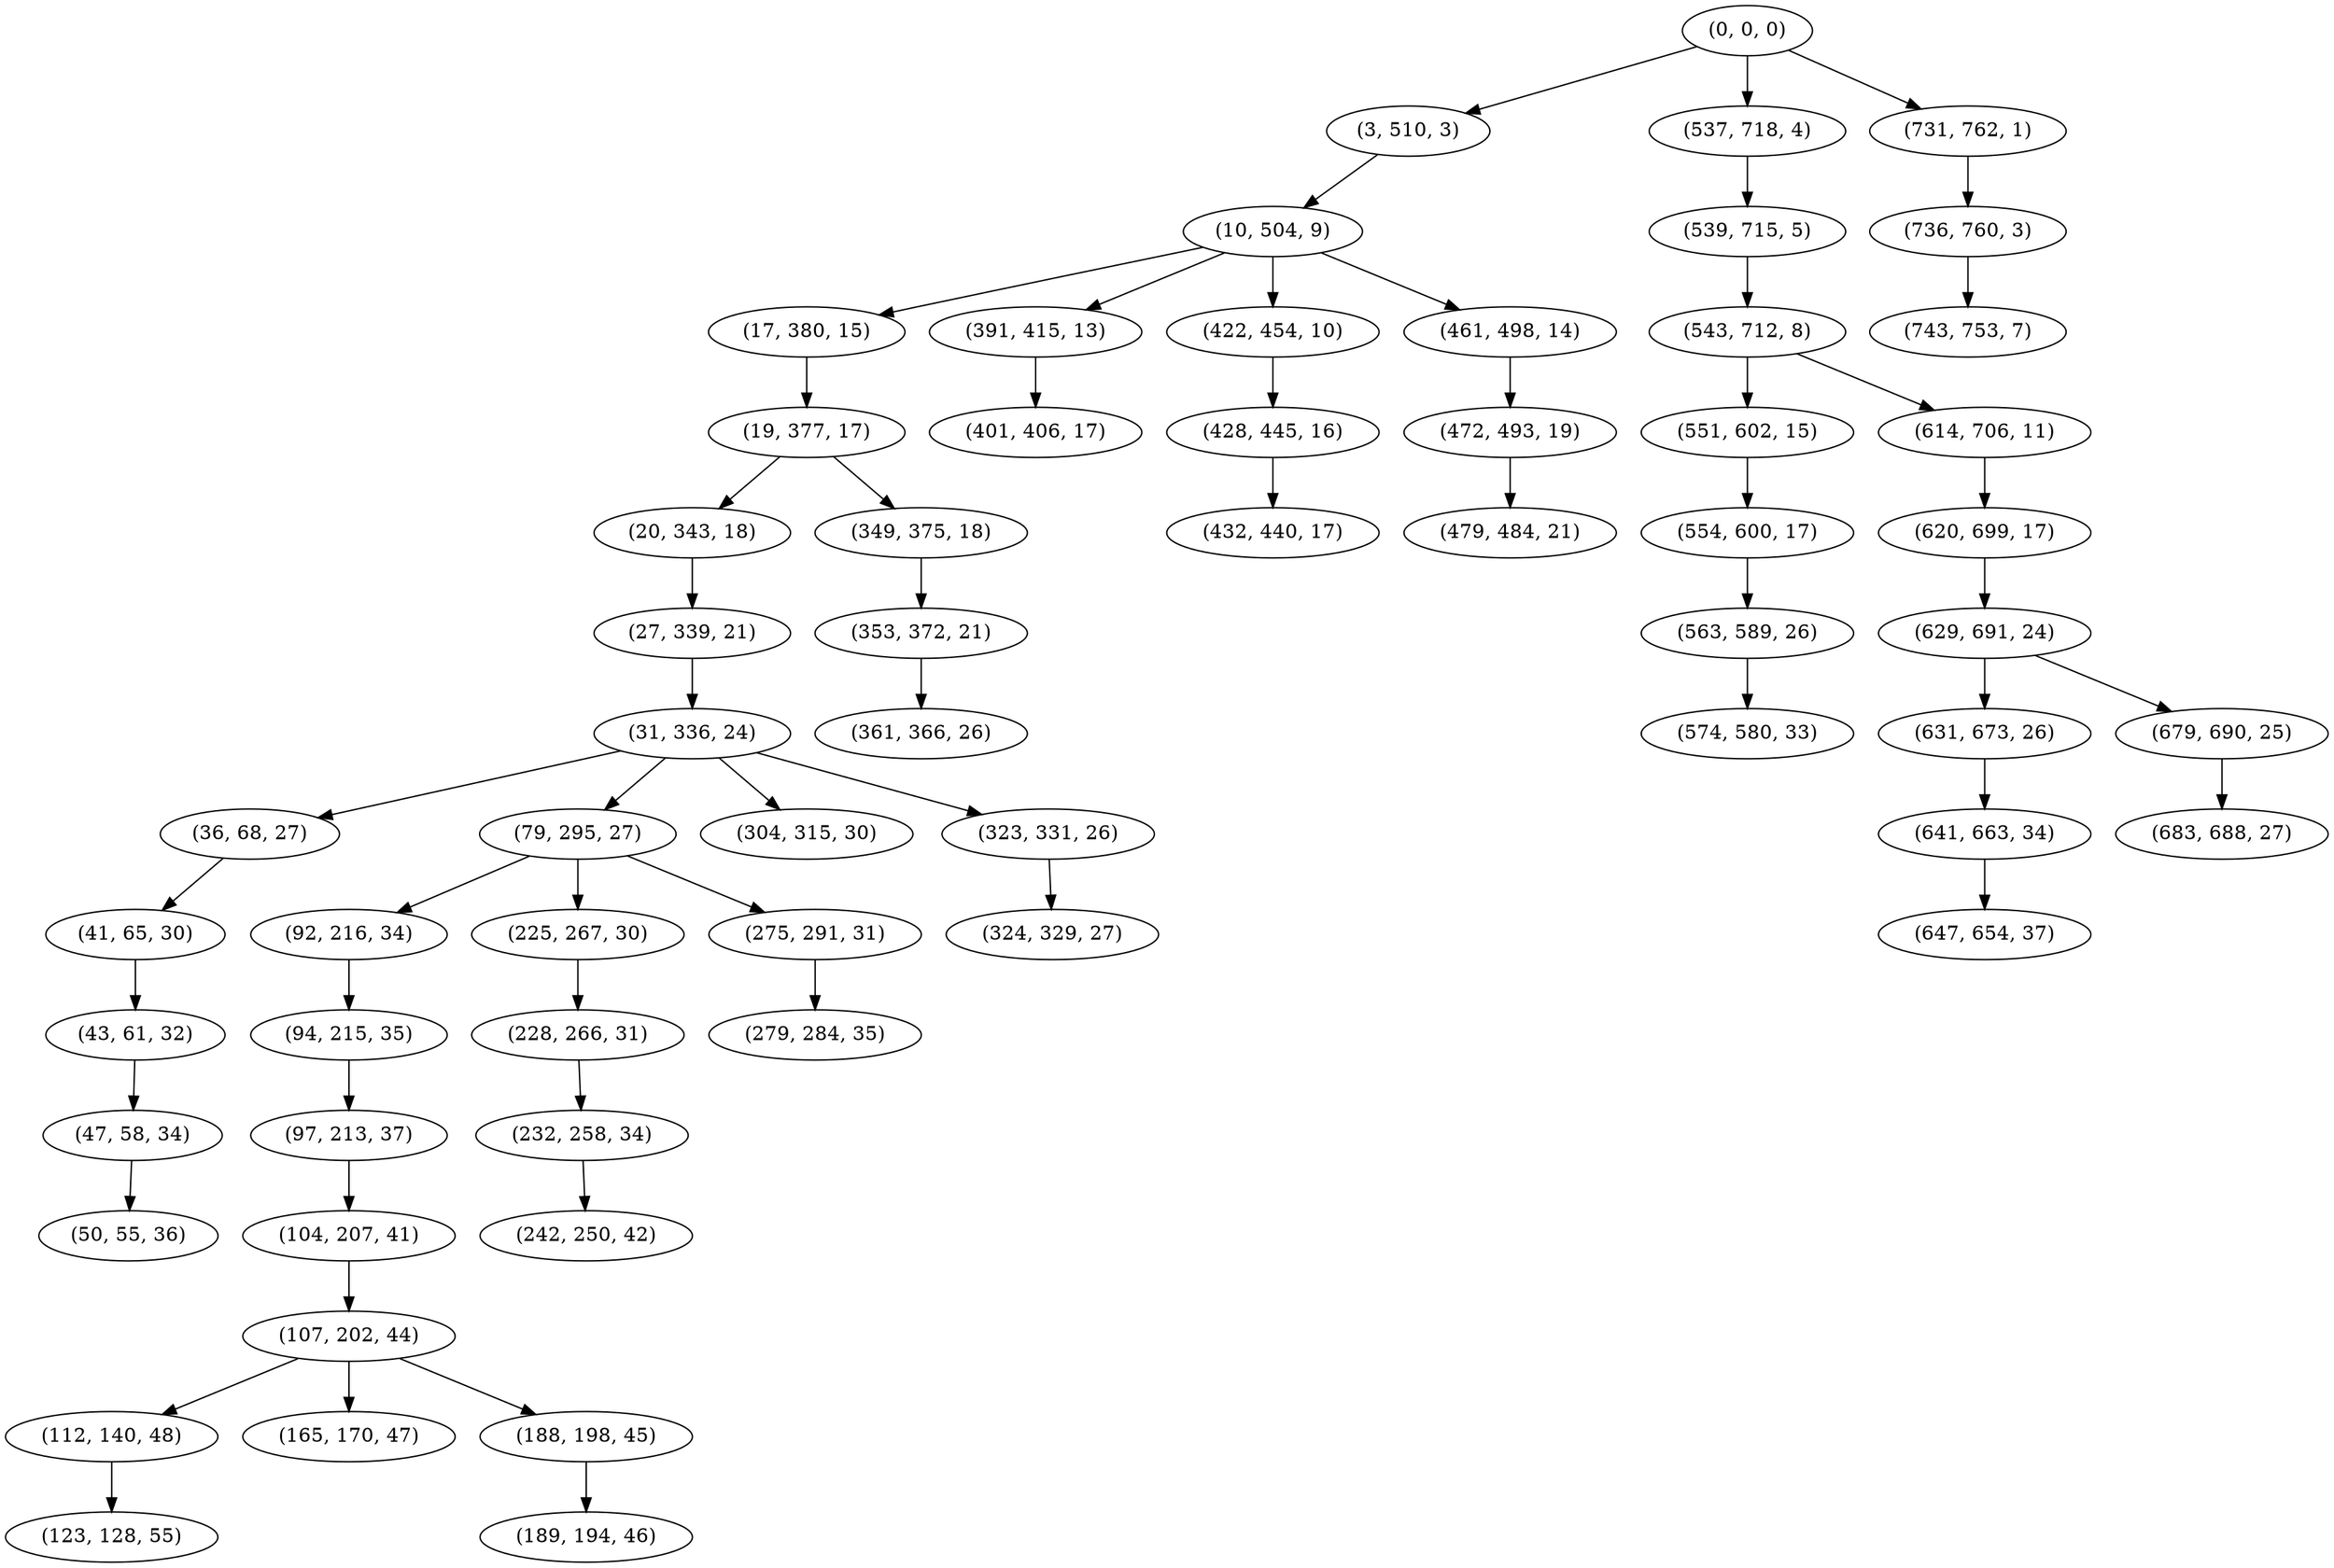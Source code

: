 digraph tree {
    "(0, 0, 0)";
    "(3, 510, 3)";
    "(10, 504, 9)";
    "(17, 380, 15)";
    "(19, 377, 17)";
    "(20, 343, 18)";
    "(27, 339, 21)";
    "(31, 336, 24)";
    "(36, 68, 27)";
    "(41, 65, 30)";
    "(43, 61, 32)";
    "(47, 58, 34)";
    "(50, 55, 36)";
    "(79, 295, 27)";
    "(92, 216, 34)";
    "(94, 215, 35)";
    "(97, 213, 37)";
    "(104, 207, 41)";
    "(107, 202, 44)";
    "(112, 140, 48)";
    "(123, 128, 55)";
    "(165, 170, 47)";
    "(188, 198, 45)";
    "(189, 194, 46)";
    "(225, 267, 30)";
    "(228, 266, 31)";
    "(232, 258, 34)";
    "(242, 250, 42)";
    "(275, 291, 31)";
    "(279, 284, 35)";
    "(304, 315, 30)";
    "(323, 331, 26)";
    "(324, 329, 27)";
    "(349, 375, 18)";
    "(353, 372, 21)";
    "(361, 366, 26)";
    "(391, 415, 13)";
    "(401, 406, 17)";
    "(422, 454, 10)";
    "(428, 445, 16)";
    "(432, 440, 17)";
    "(461, 498, 14)";
    "(472, 493, 19)";
    "(479, 484, 21)";
    "(537, 718, 4)";
    "(539, 715, 5)";
    "(543, 712, 8)";
    "(551, 602, 15)";
    "(554, 600, 17)";
    "(563, 589, 26)";
    "(574, 580, 33)";
    "(614, 706, 11)";
    "(620, 699, 17)";
    "(629, 691, 24)";
    "(631, 673, 26)";
    "(641, 663, 34)";
    "(647, 654, 37)";
    "(679, 690, 25)";
    "(683, 688, 27)";
    "(731, 762, 1)";
    "(736, 760, 3)";
    "(743, 753, 7)";
    "(0, 0, 0)" -> "(3, 510, 3)";
    "(0, 0, 0)" -> "(537, 718, 4)";
    "(0, 0, 0)" -> "(731, 762, 1)";
    "(3, 510, 3)" -> "(10, 504, 9)";
    "(10, 504, 9)" -> "(17, 380, 15)";
    "(10, 504, 9)" -> "(391, 415, 13)";
    "(10, 504, 9)" -> "(422, 454, 10)";
    "(10, 504, 9)" -> "(461, 498, 14)";
    "(17, 380, 15)" -> "(19, 377, 17)";
    "(19, 377, 17)" -> "(20, 343, 18)";
    "(19, 377, 17)" -> "(349, 375, 18)";
    "(20, 343, 18)" -> "(27, 339, 21)";
    "(27, 339, 21)" -> "(31, 336, 24)";
    "(31, 336, 24)" -> "(36, 68, 27)";
    "(31, 336, 24)" -> "(79, 295, 27)";
    "(31, 336, 24)" -> "(304, 315, 30)";
    "(31, 336, 24)" -> "(323, 331, 26)";
    "(36, 68, 27)" -> "(41, 65, 30)";
    "(41, 65, 30)" -> "(43, 61, 32)";
    "(43, 61, 32)" -> "(47, 58, 34)";
    "(47, 58, 34)" -> "(50, 55, 36)";
    "(79, 295, 27)" -> "(92, 216, 34)";
    "(79, 295, 27)" -> "(225, 267, 30)";
    "(79, 295, 27)" -> "(275, 291, 31)";
    "(92, 216, 34)" -> "(94, 215, 35)";
    "(94, 215, 35)" -> "(97, 213, 37)";
    "(97, 213, 37)" -> "(104, 207, 41)";
    "(104, 207, 41)" -> "(107, 202, 44)";
    "(107, 202, 44)" -> "(112, 140, 48)";
    "(107, 202, 44)" -> "(165, 170, 47)";
    "(107, 202, 44)" -> "(188, 198, 45)";
    "(112, 140, 48)" -> "(123, 128, 55)";
    "(188, 198, 45)" -> "(189, 194, 46)";
    "(225, 267, 30)" -> "(228, 266, 31)";
    "(228, 266, 31)" -> "(232, 258, 34)";
    "(232, 258, 34)" -> "(242, 250, 42)";
    "(275, 291, 31)" -> "(279, 284, 35)";
    "(323, 331, 26)" -> "(324, 329, 27)";
    "(349, 375, 18)" -> "(353, 372, 21)";
    "(353, 372, 21)" -> "(361, 366, 26)";
    "(391, 415, 13)" -> "(401, 406, 17)";
    "(422, 454, 10)" -> "(428, 445, 16)";
    "(428, 445, 16)" -> "(432, 440, 17)";
    "(461, 498, 14)" -> "(472, 493, 19)";
    "(472, 493, 19)" -> "(479, 484, 21)";
    "(537, 718, 4)" -> "(539, 715, 5)";
    "(539, 715, 5)" -> "(543, 712, 8)";
    "(543, 712, 8)" -> "(551, 602, 15)";
    "(543, 712, 8)" -> "(614, 706, 11)";
    "(551, 602, 15)" -> "(554, 600, 17)";
    "(554, 600, 17)" -> "(563, 589, 26)";
    "(563, 589, 26)" -> "(574, 580, 33)";
    "(614, 706, 11)" -> "(620, 699, 17)";
    "(620, 699, 17)" -> "(629, 691, 24)";
    "(629, 691, 24)" -> "(631, 673, 26)";
    "(629, 691, 24)" -> "(679, 690, 25)";
    "(631, 673, 26)" -> "(641, 663, 34)";
    "(641, 663, 34)" -> "(647, 654, 37)";
    "(679, 690, 25)" -> "(683, 688, 27)";
    "(731, 762, 1)" -> "(736, 760, 3)";
    "(736, 760, 3)" -> "(743, 753, 7)";
}
